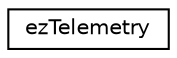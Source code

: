 digraph "Graphical Class Hierarchy"
{
 // LATEX_PDF_SIZE
  edge [fontname="Helvetica",fontsize="10",labelfontname="Helvetica",labelfontsize="10"];
  node [fontname="Helvetica",fontsize="10",shape=record];
  rankdir="LR";
  Node0 [label="ezTelemetry",height=0.2,width=0.4,color="black", fillcolor="white", style="filled",URL="$dd/daf/classez_telemetry.htm",tooltip=" "];
}
